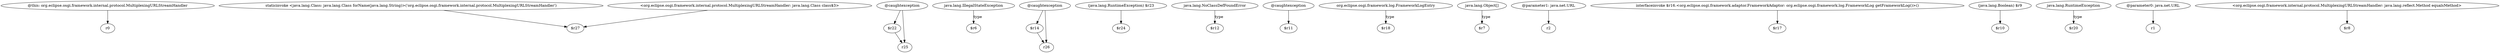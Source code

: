 digraph g {
0[label="@this: org.eclipse.osgi.framework.internal.protocol.MultiplexingURLStreamHandler"]
1[label="r0"]
0->1[label=""]
2[label="staticinvoke <java.lang.Class: java.lang.Class forName(java.lang.String)>('org.eclipse.osgi.framework.internal.protocol.MultiplexingURLStreamHandler')"]
3[label="$r27"]
2->3[label=""]
4[label="@caughtexception"]
5[label="$r22"]
4->5[label=""]
6[label="java.lang.IllegalStateException"]
7[label="$r6"]
6->7[label="type"]
8[label="@caughtexception"]
9[label="$r14"]
8->9[label=""]
10[label="(java.lang.RuntimeException) $r23"]
11[label="$r24"]
10->11[label=""]
12[label="java.lang.NoClassDefFoundError"]
13[label="$r12"]
12->13[label="type"]
14[label="@caughtexception"]
15[label="$r11"]
14->15[label=""]
16[label="org.eclipse.osgi.framework.log.FrameworkLogEntry"]
17[label="$r18"]
16->17[label="type"]
18[label="java.lang.Object[]"]
19[label="$r7"]
18->19[label="type"]
20[label="r26"]
9->20[label=""]
21[label="@parameter1: java.net.URL"]
22[label="r2"]
21->22[label=""]
23[label="interfaceinvoke $r16.<org.eclipse.osgi.framework.adaptor.FrameworkAdaptor: org.eclipse.osgi.framework.log.FrameworkLog getFrameworkLog()>()"]
24[label="$r17"]
23->24[label=""]
25[label="(java.lang.Boolean) $r9"]
26[label="$r10"]
25->26[label=""]
27[label="r25"]
5->27[label=""]
8->20[label=""]
28[label="java.lang.RuntimeException"]
29[label="$r20"]
28->29[label="type"]
30[label="<org.eclipse.osgi.framework.internal.protocol.MultiplexingURLStreamHandler: java.lang.Class class$3>"]
30->3[label=""]
31[label="@parameter0: java.net.URL"]
32[label="r1"]
31->32[label=""]
4->27[label=""]
33[label="<org.eclipse.osgi.framework.internal.protocol.MultiplexingURLStreamHandler: java.lang.reflect.Method equalsMethod>"]
34[label="$r8"]
33->34[label=""]
}